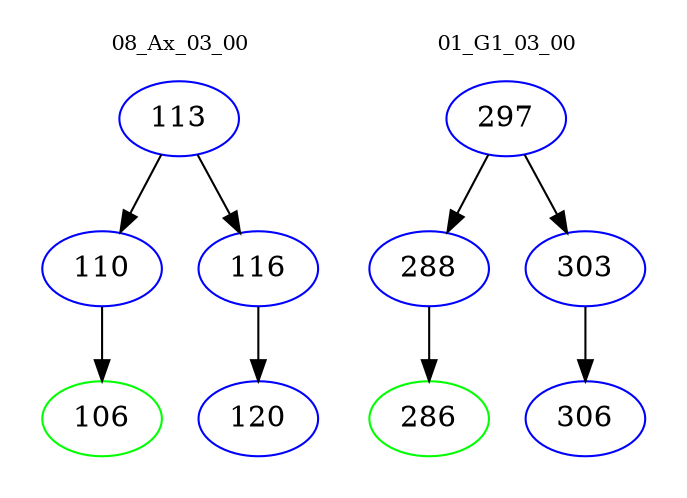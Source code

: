 digraph{
subgraph cluster_0 {
color = white
label = "08_Ax_03_00";
fontsize=10;
T0_113 [label="113", color="blue"]
T0_113 -> T0_110 [color="black"]
T0_110 [label="110", color="blue"]
T0_110 -> T0_106 [color="black"]
T0_106 [label="106", color="green"]
T0_113 -> T0_116 [color="black"]
T0_116 [label="116", color="blue"]
T0_116 -> T0_120 [color="black"]
T0_120 [label="120", color="blue"]
}
subgraph cluster_1 {
color = white
label = "01_G1_03_00";
fontsize=10;
T1_297 [label="297", color="blue"]
T1_297 -> T1_288 [color="black"]
T1_288 [label="288", color="blue"]
T1_288 -> T1_286 [color="black"]
T1_286 [label="286", color="green"]
T1_297 -> T1_303 [color="black"]
T1_303 [label="303", color="blue"]
T1_303 -> T1_306 [color="black"]
T1_306 [label="306", color="blue"]
}
}
